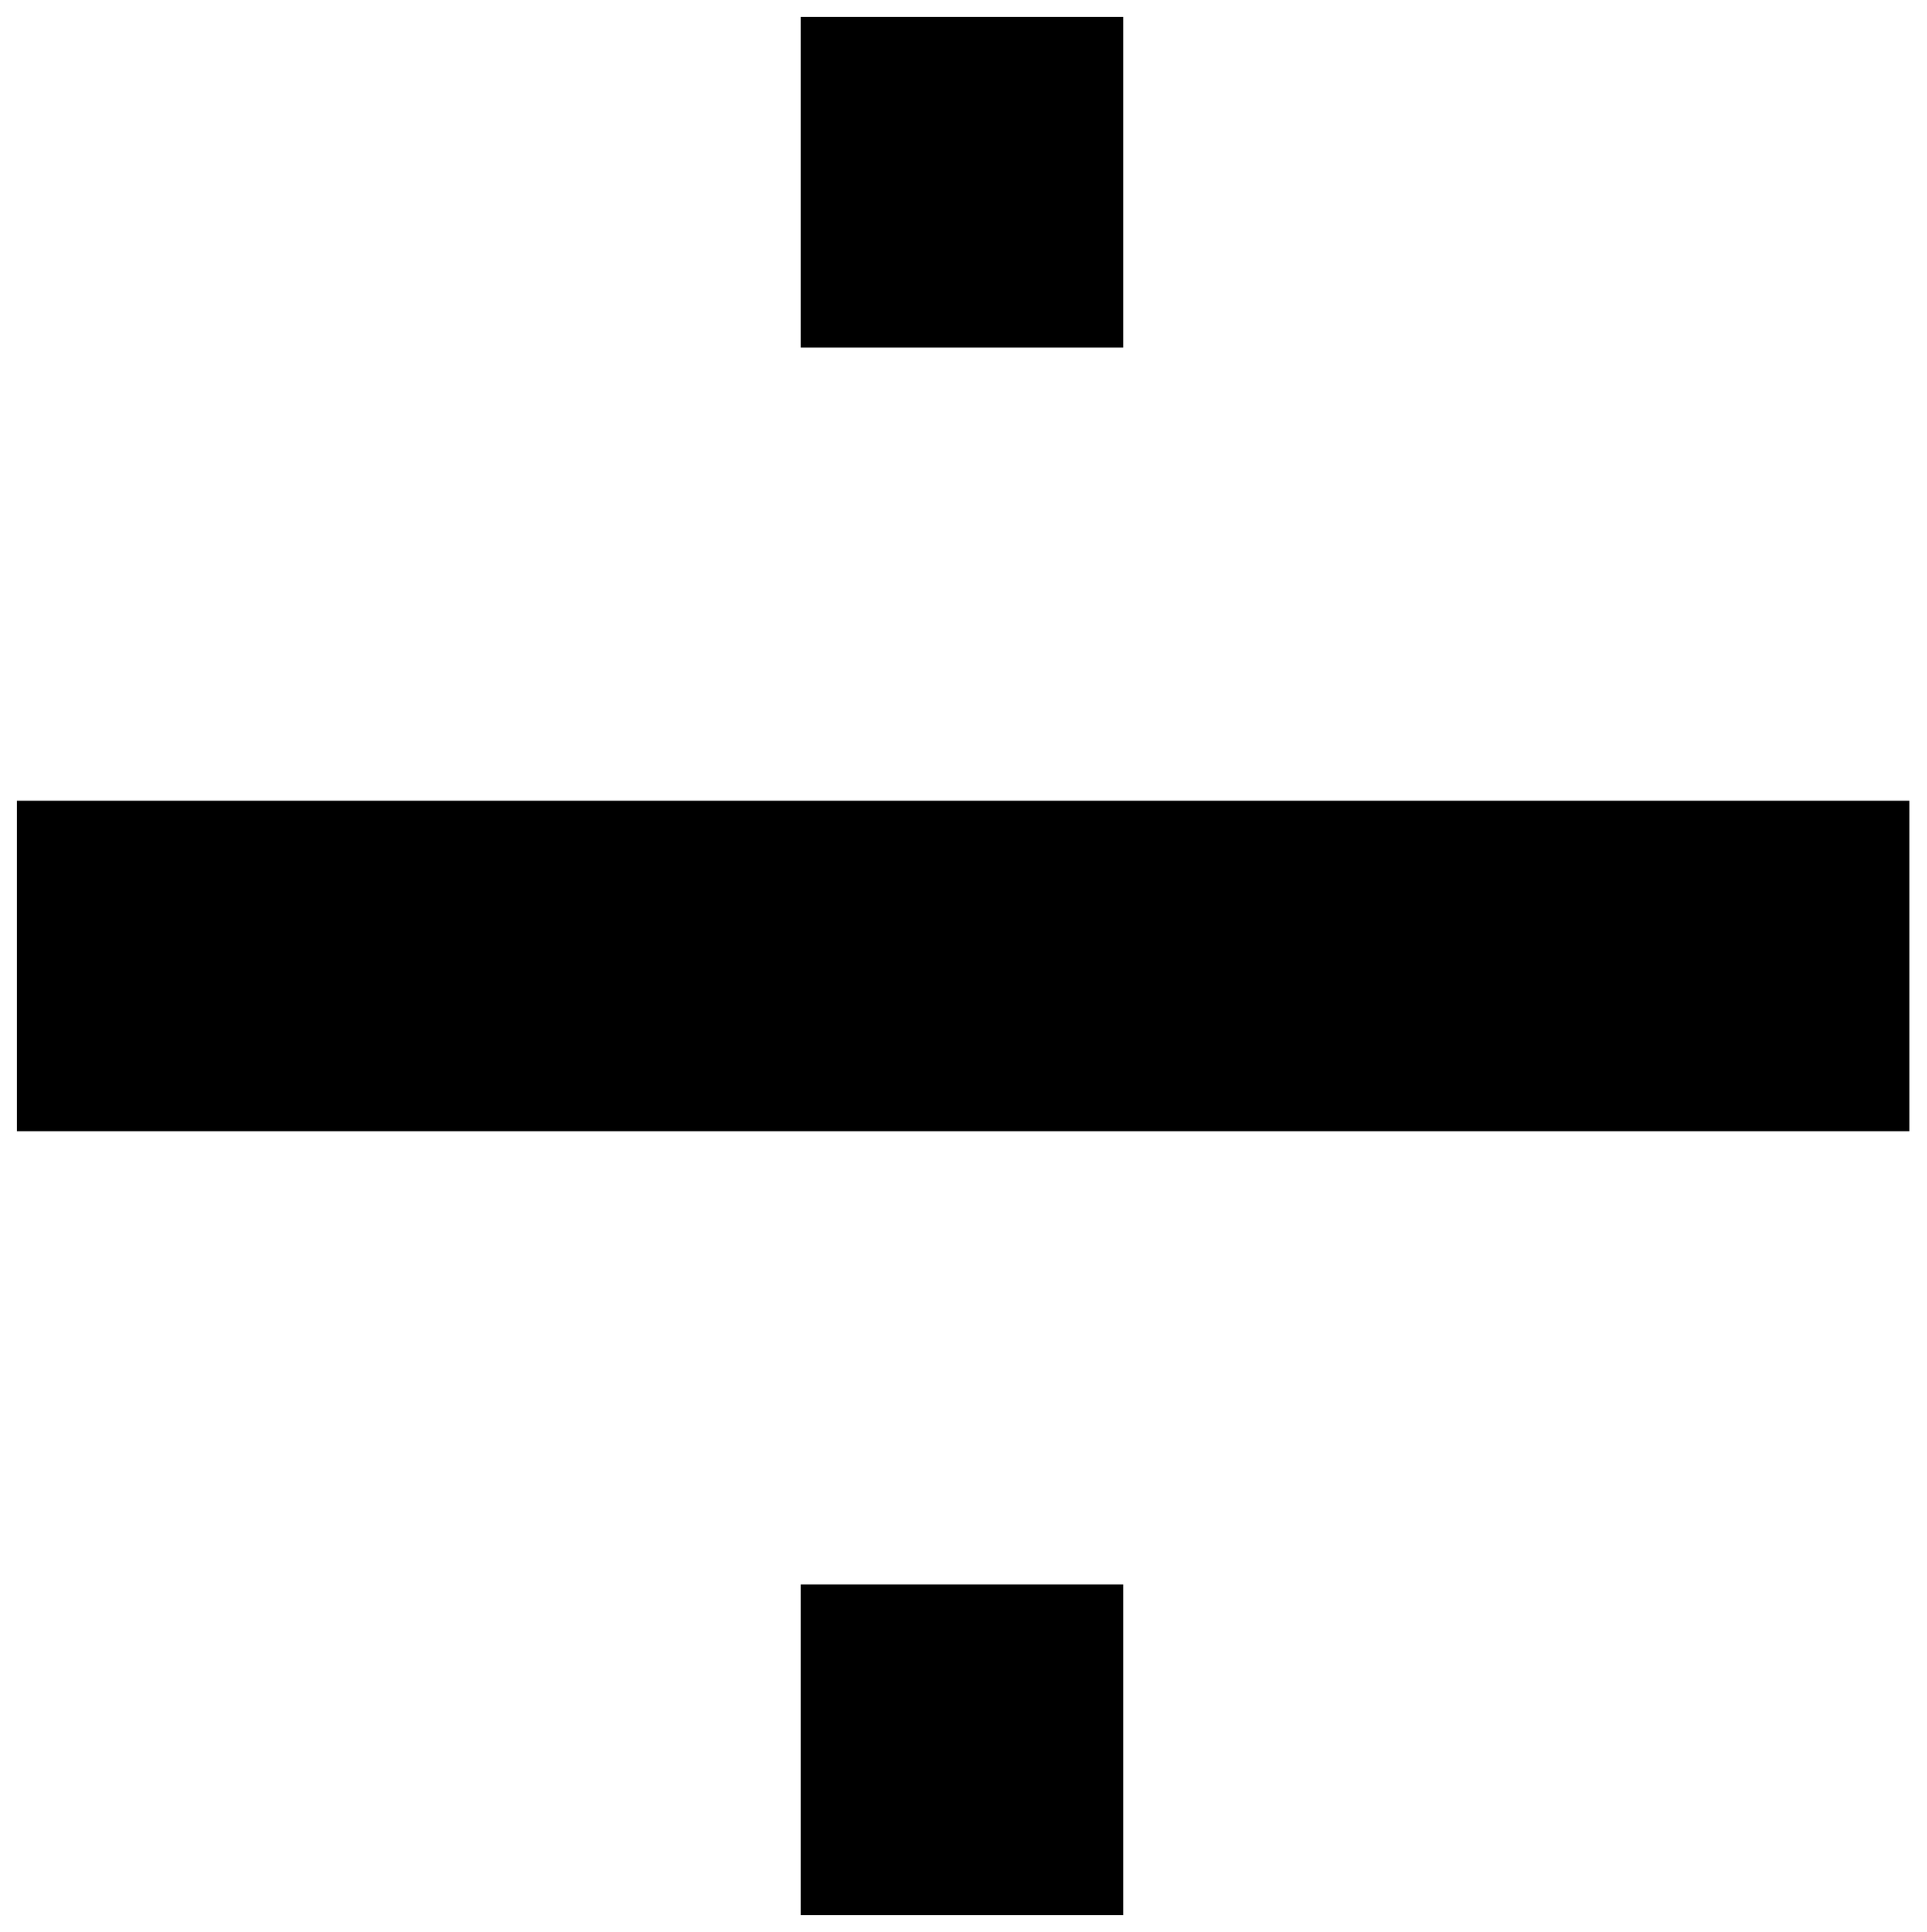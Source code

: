 


\begin{tikzpicture}[y=0.80pt, x=0.80pt, yscale=-1.0, xscale=1.0, inner sep=0pt, outer sep=0pt]
\begin{scope}[shift={(100.0,1832.0)},nonzero rule]
  \path[draw=.,fill=.,line width=1.600pt] (925.0,-1172.0) --
    (686.0,-1172.0) -- (686.0,-1417.0) -- (925.0,-1417.0) --
    (925.0,-1172.0) -- cycle(1513.0,-586.0) -- (100.0,-586.0) --
    (100.0,-831.0) -- (1513.0,-831.0) -- (1513.0,-586.0) --
    cycle(925.0,0.0) -- (686.0,0.0) -- (686.0,-245.0) --
    (925.0,-245.0) -- (925.0,0.0) -- cycle;
\end{scope}

\end{tikzpicture}

